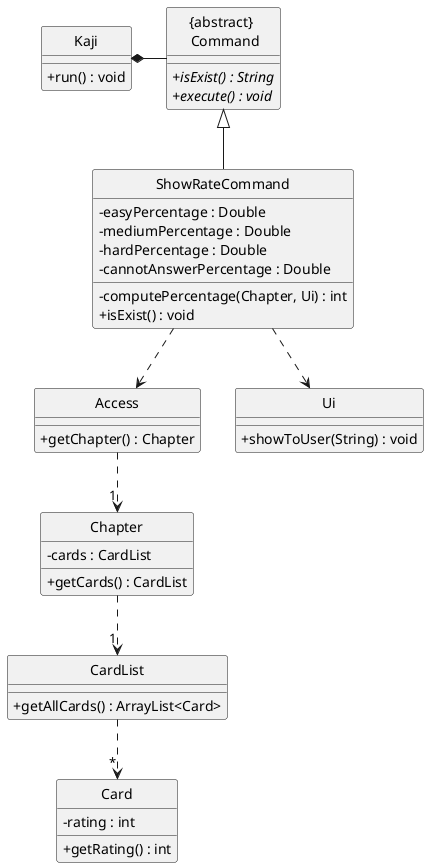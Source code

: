 @startuml

hide circle
skinparam classAttributeIconSize 0

class "{abstract} \n Command"{
  + isExist() : String {abstract}
  + execute() : void {abstract}
}

class "Kaji" {
    + run() : void
}

class "Access" {
    + getChapter() : Chapter
}

class "CardList" {
    + getAllCards() : ArrayList<Card>
}

class "Ui" {
    + showToUser(String) : void
}

class "Chapter" {
    - cards : CardList
    + getCards() : CardList
}

class "Card" {
    - rating : int
    + getRating() : int
}

"{abstract} \n Command" <|-- ShowRateCommand
ShowRateCommand : - easyPercentage : Double
ShowRateCommand : - mediumPercentage : Double
ShowRateCommand : - hardPercentage : Double
ShowRateCommand : - cannotAnswerPercentage : Double
ShowRateCommand : - computePercentage(Chapter, Ui) : int
ShowRateCommand : + isExist() : void

Kaji *- "{abstract} \n Command"

ShowRateCommand ..> Access
Access ..> "1" Chapter
Chapter ..> "1" CardList
CardList ..> "*" Card
ShowRateCommand ..> Ui

@enduml